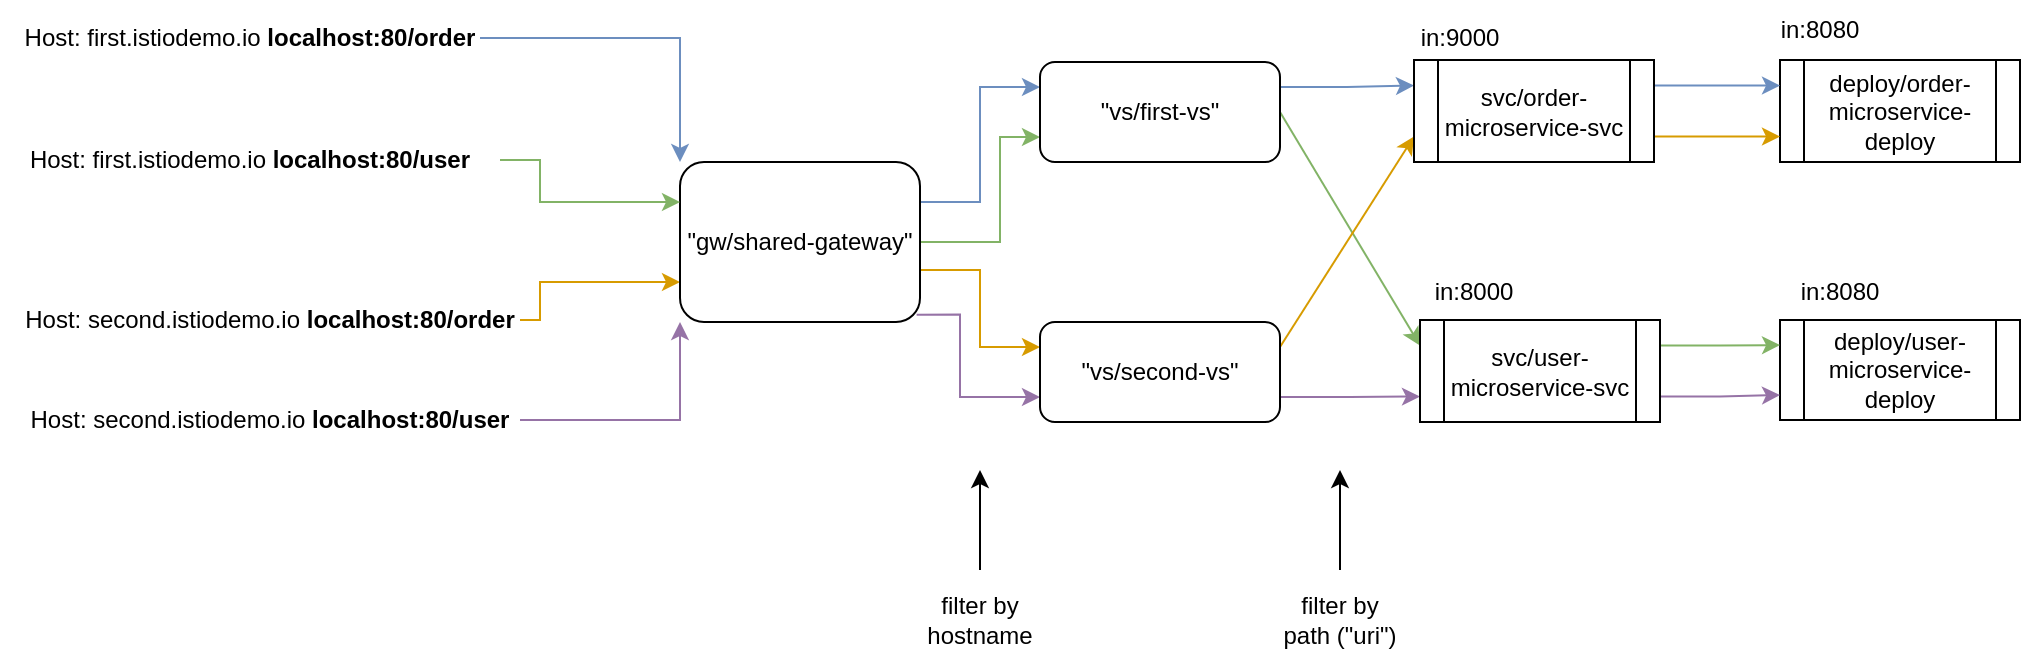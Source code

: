<mxfile version="23.0.2" type="device">
  <diagram name="Page-1" id="cWTKhKW8xR2mcrcdvLpz">
    <mxGraphModel dx="507" dy="549" grid="1" gridSize="10" guides="1" tooltips="1" connect="1" arrows="1" fold="1" page="1" pageScale="1" pageWidth="827" pageHeight="1169" math="0" shadow="0">
      <root>
        <mxCell id="0" />
        <mxCell id="1" parent="0" />
        <mxCell id="I_P2_qD0Jl0lsfXRpeoM-4" style="edgeStyle=orthogonalEdgeStyle;rounded=0;orthogonalLoop=1;jettySize=auto;html=1;entryX=0;entryY=0;entryDx=0;entryDy=0;fillColor=#dae8fc;strokeColor=#6c8ebf;" edge="1" parent="1" source="I_P2_qD0Jl0lsfXRpeoM-1" target="I_P2_qD0Jl0lsfXRpeoM-8">
          <mxGeometry relative="1" as="geometry">
            <mxPoint x="362.5" y="210" as="targetPoint" />
          </mxGeometry>
        </mxCell>
        <mxCell id="I_P2_qD0Jl0lsfXRpeoM-1" value="Host: first.istiodemo.io&amp;nbsp;&lt;b&gt;localhost:80/order&lt;/b&gt;" style="text;html=1;strokeColor=none;fillColor=none;align=center;verticalAlign=middle;whiteSpace=wrap;rounded=0;" vertex="1" parent="1">
          <mxGeometry x="10" y="129" width="230" height="30" as="geometry" />
        </mxCell>
        <mxCell id="I_P2_qD0Jl0lsfXRpeoM-5" style="edgeStyle=orthogonalEdgeStyle;rounded=0;orthogonalLoop=1;jettySize=auto;html=1;entryX=0;entryY=0.75;entryDx=0;entryDy=0;fillColor=#ffe6cc;strokeColor=#d79b00;" edge="1" parent="1" source="I_P2_qD0Jl0lsfXRpeoM-2" target="I_P2_qD0Jl0lsfXRpeoM-8">
          <mxGeometry relative="1" as="geometry">
            <mxPoint x="362.5" y="270" as="targetPoint" />
            <Array as="points">
              <mxPoint x="270" y="285" />
              <mxPoint x="270" y="266" />
            </Array>
          </mxGeometry>
        </mxCell>
        <mxCell id="I_P2_qD0Jl0lsfXRpeoM-2" value="Host: second.istiodemo.io &lt;b&gt;localhost:80/order&lt;/b&gt;" style="text;html=1;strokeColor=none;fillColor=none;align=center;verticalAlign=middle;whiteSpace=wrap;rounded=0;" vertex="1" parent="1">
          <mxGeometry x="10" y="270" width="250" height="30" as="geometry" />
        </mxCell>
        <mxCell id="I_P2_qD0Jl0lsfXRpeoM-24" style="edgeStyle=orthogonalEdgeStyle;rounded=0;orthogonalLoop=1;jettySize=auto;html=1;entryX=0;entryY=0.25;entryDx=0;entryDy=0;fillColor=#dae8fc;strokeColor=#6c8ebf;exitX=1;exitY=0.25;exitDx=0;exitDy=0;" edge="1" parent="1" source="I_P2_qD0Jl0lsfXRpeoM-8" target="I_P2_qD0Jl0lsfXRpeoM-9">
          <mxGeometry relative="1" as="geometry" />
        </mxCell>
        <mxCell id="I_P2_qD0Jl0lsfXRpeoM-28" style="edgeStyle=orthogonalEdgeStyle;rounded=0;orthogonalLoop=1;jettySize=auto;html=1;entryX=0;entryY=0.75;entryDx=0;entryDy=0;fillColor=#d5e8d4;strokeColor=#82b366;" edge="1" parent="1" source="I_P2_qD0Jl0lsfXRpeoM-8" target="I_P2_qD0Jl0lsfXRpeoM-9">
          <mxGeometry relative="1" as="geometry">
            <Array as="points">
              <mxPoint x="500" y="246" />
              <mxPoint x="500" y="194" />
            </Array>
          </mxGeometry>
        </mxCell>
        <mxCell id="I_P2_qD0Jl0lsfXRpeoM-32" style="edgeStyle=orthogonalEdgeStyle;rounded=0;orthogonalLoop=1;jettySize=auto;html=1;entryX=0;entryY=0.25;entryDx=0;entryDy=0;fillColor=#ffe6cc;strokeColor=#d79b00;" edge="1" parent="1" source="I_P2_qD0Jl0lsfXRpeoM-8" target="I_P2_qD0Jl0lsfXRpeoM-10">
          <mxGeometry relative="1" as="geometry">
            <Array as="points">
              <mxPoint x="490" y="260" />
              <mxPoint x="490" y="299" />
            </Array>
          </mxGeometry>
        </mxCell>
        <mxCell id="I_P2_qD0Jl0lsfXRpeoM-35" style="edgeStyle=orthogonalEdgeStyle;rounded=0;orthogonalLoop=1;jettySize=auto;html=1;entryX=0;entryY=0.75;entryDx=0;entryDy=0;exitX=0.986;exitY=0.954;exitDx=0;exitDy=0;exitPerimeter=0;fillColor=#e1d5e7;strokeColor=#9673a6;" edge="1" parent="1" source="I_P2_qD0Jl0lsfXRpeoM-8" target="I_P2_qD0Jl0lsfXRpeoM-10">
          <mxGeometry relative="1" as="geometry">
            <Array as="points">
              <mxPoint x="480" y="282" />
              <mxPoint x="480" y="324" />
            </Array>
          </mxGeometry>
        </mxCell>
        <mxCell id="I_P2_qD0Jl0lsfXRpeoM-8" value="&quot;gw/shared-gateway&quot;" style="rounded=1;whiteSpace=wrap;html=1;" vertex="1" parent="1">
          <mxGeometry x="340" y="206" width="120" height="80" as="geometry" />
        </mxCell>
        <mxCell id="I_P2_qD0Jl0lsfXRpeoM-25" style="edgeStyle=orthogonalEdgeStyle;rounded=0;orthogonalLoop=1;jettySize=auto;html=1;entryX=0;entryY=0.25;entryDx=0;entryDy=0;exitX=1;exitY=0.25;exitDx=0;exitDy=0;fillColor=#dae8fc;strokeColor=#6c8ebf;" edge="1" parent="1" source="I_P2_qD0Jl0lsfXRpeoM-9" target="I_P2_qD0Jl0lsfXRpeoM-14">
          <mxGeometry relative="1" as="geometry" />
        </mxCell>
        <mxCell id="I_P2_qD0Jl0lsfXRpeoM-29" style="rounded=0;orthogonalLoop=1;jettySize=auto;html=1;entryX=0;entryY=0.25;entryDx=0;entryDy=0;fillColor=#d5e8d4;strokeColor=#82b366;exitX=1;exitY=0.5;exitDx=0;exitDy=0;" edge="1" parent="1" source="I_P2_qD0Jl0lsfXRpeoM-9" target="I_P2_qD0Jl0lsfXRpeoM-15">
          <mxGeometry relative="1" as="geometry" />
        </mxCell>
        <mxCell id="I_P2_qD0Jl0lsfXRpeoM-9" value="&quot;vs/first-vs&quot;" style="rounded=1;whiteSpace=wrap;html=1;" vertex="1" parent="1">
          <mxGeometry x="520" y="156" width="120" height="50" as="geometry" />
        </mxCell>
        <mxCell id="I_P2_qD0Jl0lsfXRpeoM-33" style="rounded=0;orthogonalLoop=1;jettySize=auto;html=1;entryX=0;entryY=0.75;entryDx=0;entryDy=0;fillColor=#ffe6cc;strokeColor=#d79b00;exitX=1;exitY=0.25;exitDx=0;exitDy=0;" edge="1" parent="1" source="I_P2_qD0Jl0lsfXRpeoM-10" target="I_P2_qD0Jl0lsfXRpeoM-14">
          <mxGeometry relative="1" as="geometry" />
        </mxCell>
        <mxCell id="I_P2_qD0Jl0lsfXRpeoM-36" style="edgeStyle=orthogonalEdgeStyle;rounded=0;orthogonalLoop=1;jettySize=auto;html=1;entryX=0;entryY=0.75;entryDx=0;entryDy=0;exitX=1;exitY=0.75;exitDx=0;exitDy=0;fillColor=#e1d5e7;strokeColor=#9673a6;" edge="1" parent="1" source="I_P2_qD0Jl0lsfXRpeoM-10" target="I_P2_qD0Jl0lsfXRpeoM-15">
          <mxGeometry relative="1" as="geometry" />
        </mxCell>
        <mxCell id="I_P2_qD0Jl0lsfXRpeoM-10" value="&quot;vs/second-vs&quot;" style="rounded=1;whiteSpace=wrap;html=1;" vertex="1" parent="1">
          <mxGeometry x="520" y="286" width="120" height="50" as="geometry" />
        </mxCell>
        <mxCell id="I_P2_qD0Jl0lsfXRpeoM-11" value="deploy/order-microservice-deploy" style="shape=process;whiteSpace=wrap;html=1;backgroundOutline=1;" vertex="1" parent="1">
          <mxGeometry x="890" y="155" width="120" height="51" as="geometry" />
        </mxCell>
        <mxCell id="I_P2_qD0Jl0lsfXRpeoM-13" value="deploy/user-microservice-deploy" style="shape=process;whiteSpace=wrap;html=1;backgroundOutline=1;" vertex="1" parent="1">
          <mxGeometry x="890" y="285" width="120" height="50" as="geometry" />
        </mxCell>
        <mxCell id="I_P2_qD0Jl0lsfXRpeoM-16" style="edgeStyle=orthogonalEdgeStyle;rounded=0;orthogonalLoop=1;jettySize=auto;html=1;entryX=0;entryY=0.25;entryDx=0;entryDy=0;exitX=1;exitY=0.25;exitDx=0;exitDy=0;fillColor=#dae8fc;strokeColor=#6c8ebf;" edge="1" parent="1" source="I_P2_qD0Jl0lsfXRpeoM-14" target="I_P2_qD0Jl0lsfXRpeoM-11">
          <mxGeometry relative="1" as="geometry" />
        </mxCell>
        <mxCell id="I_P2_qD0Jl0lsfXRpeoM-34" style="edgeStyle=orthogonalEdgeStyle;rounded=0;orthogonalLoop=1;jettySize=auto;html=1;entryX=0;entryY=0.75;entryDx=0;entryDy=0;exitX=1;exitY=0.75;exitDx=0;exitDy=0;fillColor=#ffe6cc;strokeColor=#d79b00;" edge="1" parent="1" source="I_P2_qD0Jl0lsfXRpeoM-14" target="I_P2_qD0Jl0lsfXRpeoM-11">
          <mxGeometry relative="1" as="geometry" />
        </mxCell>
        <mxCell id="I_P2_qD0Jl0lsfXRpeoM-14" value="svc/order-microservice-svc" style="shape=process;whiteSpace=wrap;html=1;backgroundOutline=1;" vertex="1" parent="1">
          <mxGeometry x="707" y="155" width="120" height="51" as="geometry" />
        </mxCell>
        <mxCell id="I_P2_qD0Jl0lsfXRpeoM-17" style="edgeStyle=orthogonalEdgeStyle;rounded=0;orthogonalLoop=1;jettySize=auto;html=1;entryX=0;entryY=0.25;entryDx=0;entryDy=0;fillColor=#d5e8d4;strokeColor=#82b366;exitX=1;exitY=0.25;exitDx=0;exitDy=0;" edge="1" parent="1" source="I_P2_qD0Jl0lsfXRpeoM-15" target="I_P2_qD0Jl0lsfXRpeoM-13">
          <mxGeometry relative="1" as="geometry" />
        </mxCell>
        <mxCell id="I_P2_qD0Jl0lsfXRpeoM-37" style="edgeStyle=orthogonalEdgeStyle;rounded=0;orthogonalLoop=1;jettySize=auto;html=1;entryX=0;entryY=0.75;entryDx=0;entryDy=0;exitX=1;exitY=0.75;exitDx=0;exitDy=0;fillColor=#e1d5e7;strokeColor=#9673a6;" edge="1" parent="1" source="I_P2_qD0Jl0lsfXRpeoM-15" target="I_P2_qD0Jl0lsfXRpeoM-13">
          <mxGeometry relative="1" as="geometry" />
        </mxCell>
        <mxCell id="I_P2_qD0Jl0lsfXRpeoM-15" value="svc/user-microservice-svc" style="shape=process;whiteSpace=wrap;html=1;backgroundOutline=1;" vertex="1" parent="1">
          <mxGeometry x="710" y="285" width="120" height="51" as="geometry" />
        </mxCell>
        <mxCell id="I_P2_qD0Jl0lsfXRpeoM-18" value="in:8000" style="text;html=1;strokeColor=none;fillColor=none;align=center;verticalAlign=middle;whiteSpace=wrap;rounded=0;" vertex="1" parent="1">
          <mxGeometry x="707" y="256" width="60" height="30" as="geometry" />
        </mxCell>
        <mxCell id="I_P2_qD0Jl0lsfXRpeoM-19" value="in:9000" style="text;html=1;strokeColor=none;fillColor=none;align=center;verticalAlign=middle;whiteSpace=wrap;rounded=0;" vertex="1" parent="1">
          <mxGeometry x="700" y="129" width="60" height="30" as="geometry" />
        </mxCell>
        <mxCell id="I_P2_qD0Jl0lsfXRpeoM-22" style="edgeStyle=orthogonalEdgeStyle;rounded=0;orthogonalLoop=1;jettySize=auto;html=1;entryX=0;entryY=0.25;entryDx=0;entryDy=0;fillColor=#d5e8d4;strokeColor=#82b366;" edge="1" parent="1" source="I_P2_qD0Jl0lsfXRpeoM-20" target="I_P2_qD0Jl0lsfXRpeoM-8">
          <mxGeometry relative="1" as="geometry">
            <Array as="points">
              <mxPoint x="270" y="205" />
              <mxPoint x="270" y="226" />
            </Array>
          </mxGeometry>
        </mxCell>
        <mxCell id="I_P2_qD0Jl0lsfXRpeoM-20" value="Host: first.istiodemo.io&amp;nbsp;&lt;b&gt;localhost:80/user&lt;/b&gt;" style="text;html=1;strokeColor=none;fillColor=none;align=center;verticalAlign=middle;whiteSpace=wrap;rounded=0;" vertex="1" parent="1">
          <mxGeometry y="190" width="250" height="30" as="geometry" />
        </mxCell>
        <mxCell id="I_P2_qD0Jl0lsfXRpeoM-23" style="edgeStyle=orthogonalEdgeStyle;rounded=0;orthogonalLoop=1;jettySize=auto;html=1;entryX=0;entryY=1;entryDx=0;entryDy=0;fillColor=#e1d5e7;strokeColor=#9673a6;" edge="1" parent="1" source="I_P2_qD0Jl0lsfXRpeoM-21" target="I_P2_qD0Jl0lsfXRpeoM-8">
          <mxGeometry relative="1" as="geometry" />
        </mxCell>
        <mxCell id="I_P2_qD0Jl0lsfXRpeoM-21" value="Host: second.istiodemo.io &lt;b&gt;localhost:80/user&lt;/b&gt;" style="text;html=1;strokeColor=none;fillColor=none;align=center;verticalAlign=middle;whiteSpace=wrap;rounded=0;" vertex="1" parent="1">
          <mxGeometry x="10" y="320" width="250" height="30" as="geometry" />
        </mxCell>
        <mxCell id="I_P2_qD0Jl0lsfXRpeoM-26" value="in:8080" style="text;html=1;strokeColor=none;fillColor=none;align=center;verticalAlign=middle;whiteSpace=wrap;rounded=0;" vertex="1" parent="1">
          <mxGeometry x="880" y="125" width="60" height="30" as="geometry" />
        </mxCell>
        <mxCell id="I_P2_qD0Jl0lsfXRpeoM-27" value="in:8080" style="text;html=1;strokeColor=none;fillColor=none;align=center;verticalAlign=middle;whiteSpace=wrap;rounded=0;" vertex="1" parent="1">
          <mxGeometry x="890" y="256" width="60" height="30" as="geometry" />
        </mxCell>
        <mxCell id="I_P2_qD0Jl0lsfXRpeoM-30" value="" style="endArrow=classic;html=1;rounded=0;" edge="1" parent="1">
          <mxGeometry width="50" height="50" relative="1" as="geometry">
            <mxPoint x="490" y="410" as="sourcePoint" />
            <mxPoint x="490" y="360" as="targetPoint" />
          </mxGeometry>
        </mxCell>
        <mxCell id="I_P2_qD0Jl0lsfXRpeoM-31" value="filter by hostname" style="text;html=1;strokeColor=none;fillColor=none;align=center;verticalAlign=middle;whiteSpace=wrap;rounded=0;" vertex="1" parent="1">
          <mxGeometry x="460" y="420" width="60" height="30" as="geometry" />
        </mxCell>
        <mxCell id="I_P2_qD0Jl0lsfXRpeoM-38" value="" style="endArrow=classic;html=1;rounded=0;" edge="1" parent="1">
          <mxGeometry width="50" height="50" relative="1" as="geometry">
            <mxPoint x="670" y="410" as="sourcePoint" />
            <mxPoint x="670" y="360" as="targetPoint" />
          </mxGeometry>
        </mxCell>
        <mxCell id="I_P2_qD0Jl0lsfXRpeoM-39" value="filter by path (&quot;uri&quot;)" style="text;html=1;strokeColor=none;fillColor=none;align=center;verticalAlign=middle;whiteSpace=wrap;rounded=0;" vertex="1" parent="1">
          <mxGeometry x="640" y="420" width="60" height="30" as="geometry" />
        </mxCell>
      </root>
    </mxGraphModel>
  </diagram>
</mxfile>
